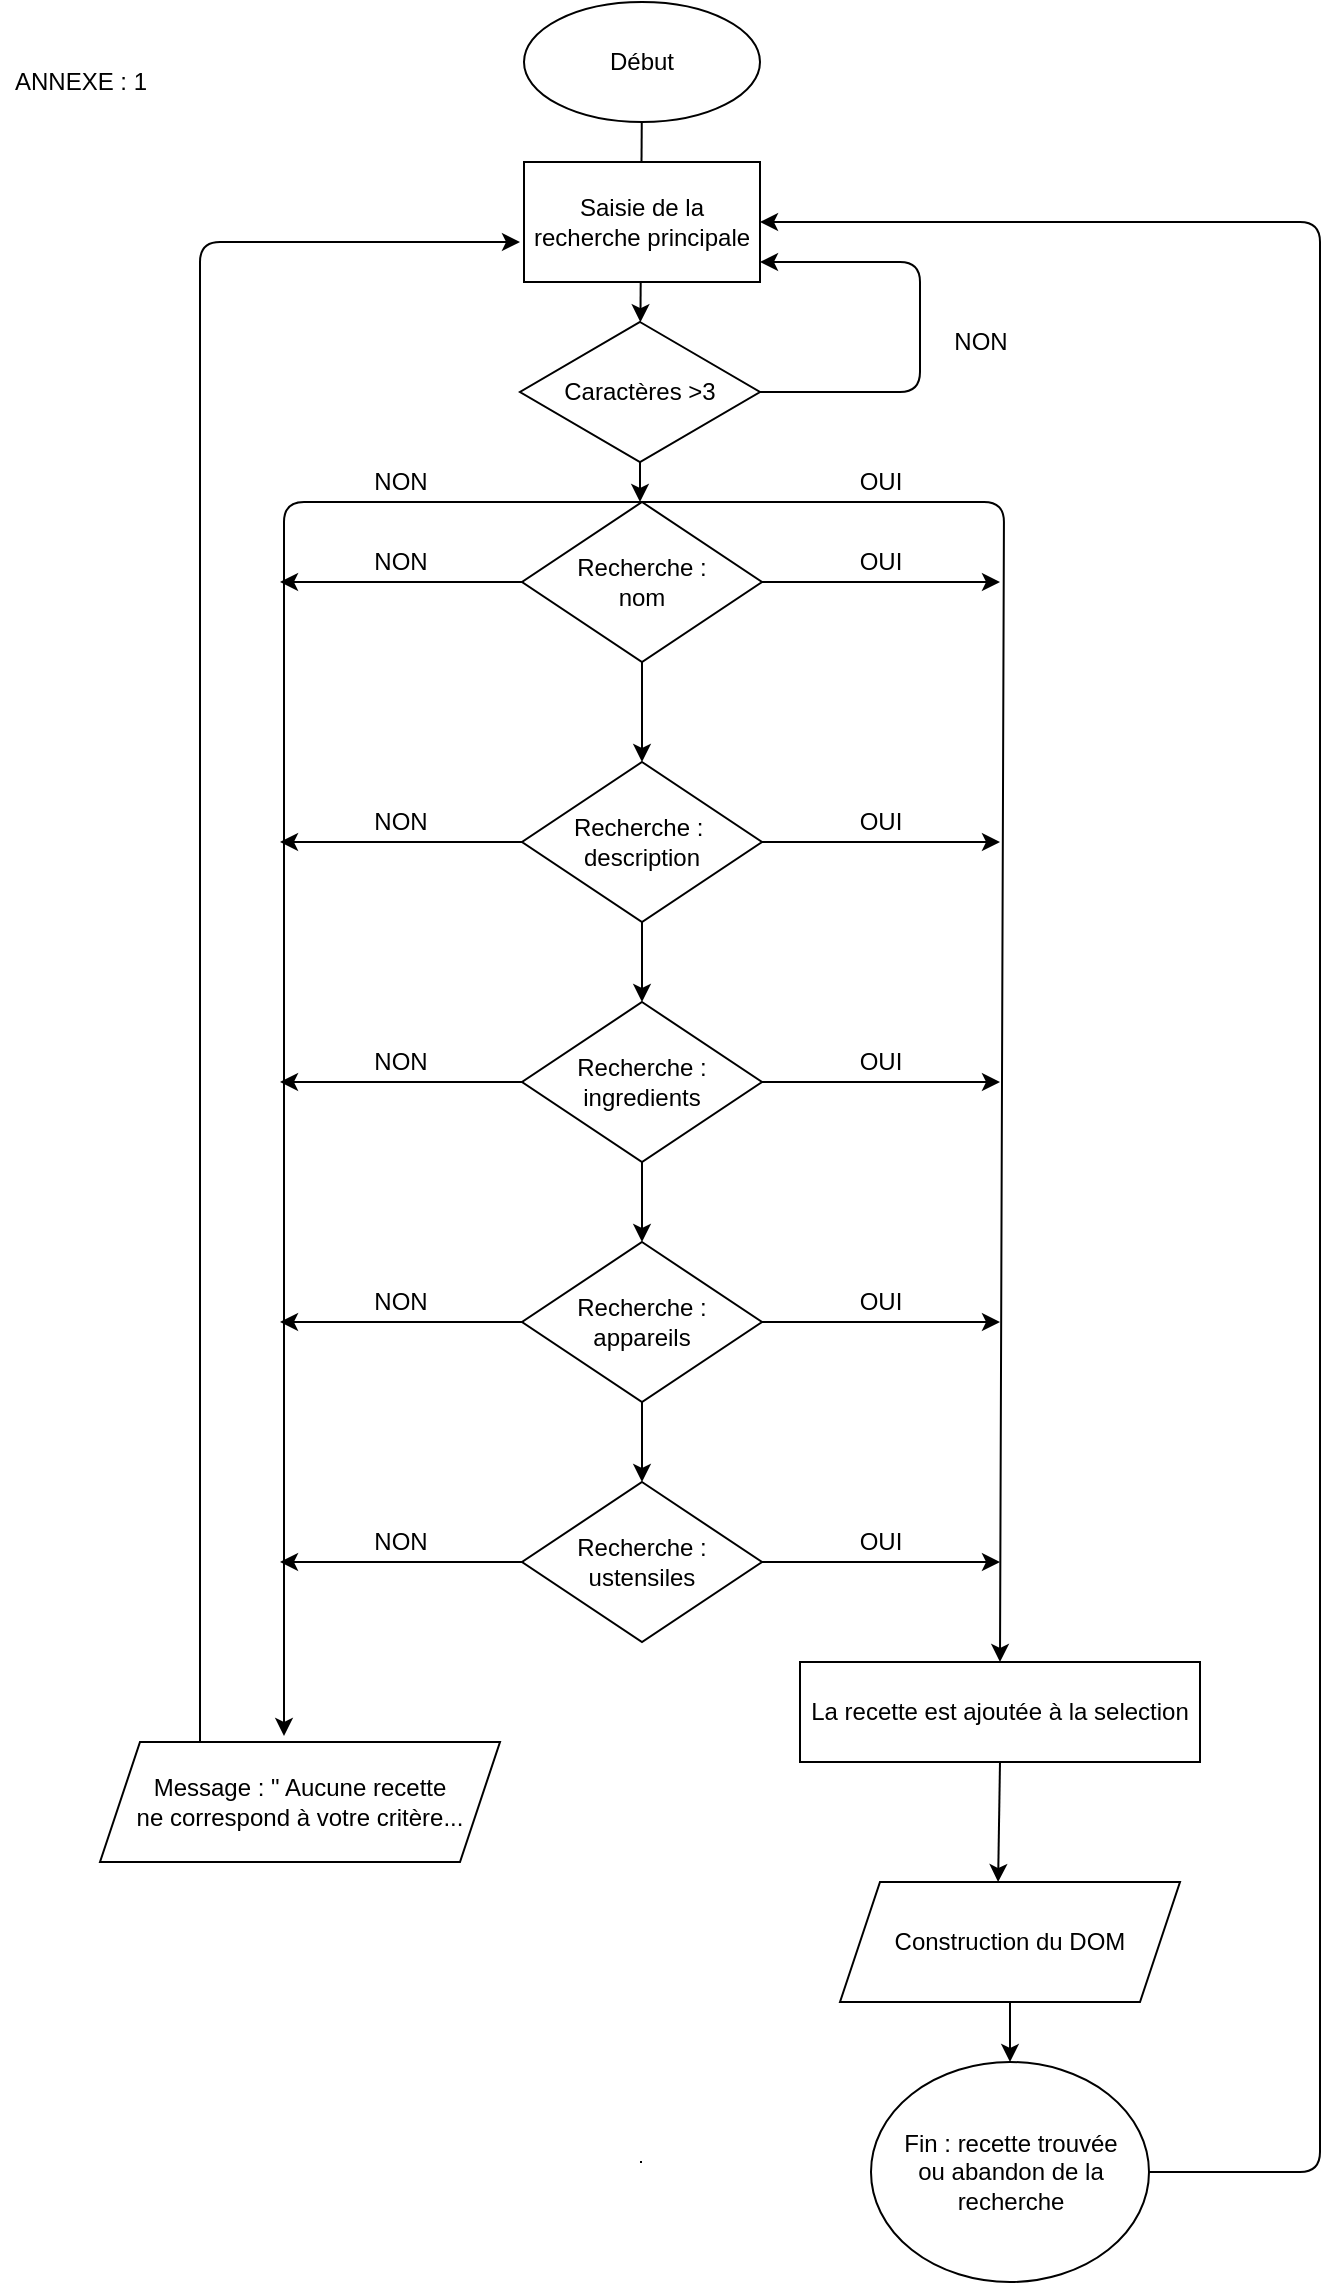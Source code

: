 <mxfile>
    <diagram id="AasLiBzB_ZhptHD53hoM" name="Page-1">
        <mxGraphModel dx="1455" dy="782" grid="1" gridSize="10" guides="1" tooltips="1" connect="1" arrows="1" fold="1" page="1" pageScale="1" pageWidth="827" pageHeight="1169" math="0" shadow="0">
            <root>
                <mxCell id="1xAknrsnmkyv6gJPhe-h-0"/>
                <mxCell id="1xAknrsnmkyv6gJPhe-h-1" parent="1xAknrsnmkyv6gJPhe-h-0"/>
                <mxCell id="0os1_4NHSH444q40NuUL-3" value="" style="edgeStyle=none;html=1;" parent="1xAknrsnmkyv6gJPhe-h-1" source="1xAknrsnmkyv6gJPhe-h-3" target="1xAknrsnmkyv6gJPhe-h-6" edge="1">
                    <mxGeometry relative="1" as="geometry"/>
                </mxCell>
                <mxCell id="1xAknrsnmkyv6gJPhe-h-3" value="Début" style="ellipse;whiteSpace=wrap;html=1;" parent="1xAknrsnmkyv6gJPhe-h-1" vertex="1">
                    <mxGeometry x="362" width="118" height="60" as="geometry"/>
                </mxCell>
                <mxCell id="1xAknrsnmkyv6gJPhe-h-4" value="Saisie de la recherche principale" style="whiteSpace=wrap;html=1;" parent="1xAknrsnmkyv6gJPhe-h-1" vertex="1">
                    <mxGeometry x="362" y="80" width="118" height="60" as="geometry"/>
                </mxCell>
                <mxCell id="0os1_4NHSH444q40NuUL-42" style="edgeStyle=none;html=1;exitX=0.5;exitY=1;exitDx=0;exitDy=0;entryX=0.5;entryY=0;entryDx=0;entryDy=0;" parent="1xAknrsnmkyv6gJPhe-h-1" source="1xAknrsnmkyv6gJPhe-h-6" edge="1">
                    <mxGeometry relative="1" as="geometry">
                        <mxPoint x="420" y="250" as="targetPoint"/>
                    </mxGeometry>
                </mxCell>
                <mxCell id="29" style="edgeStyle=none;html=1;exitX=1;exitY=0.5;exitDx=0;exitDy=0;" parent="1xAknrsnmkyv6gJPhe-h-1" source="1xAknrsnmkyv6gJPhe-h-6" edge="1">
                    <mxGeometry relative="1" as="geometry">
                        <mxPoint x="480" y="130" as="targetPoint"/>
                        <Array as="points">
                            <mxPoint x="560" y="195"/>
                            <mxPoint x="560" y="130"/>
                        </Array>
                    </mxGeometry>
                </mxCell>
                <mxCell id="1xAknrsnmkyv6gJPhe-h-6" value="Caractères &amp;gt;3" style="rhombus;whiteSpace=wrap;html=1;" parent="1xAknrsnmkyv6gJPhe-h-1" vertex="1">
                    <mxGeometry x="360" y="160" width="120" height="70" as="geometry"/>
                </mxCell>
                <mxCell id="0os1_4NHSH444q40NuUL-27" value="" style="edgeStyle=none;html=1;" parent="1xAknrsnmkyv6gJPhe-h-1" target="0os1_4NHSH444q40NuUL-26" edge="1">
                    <mxGeometry relative="1" as="geometry">
                        <mxPoint x="420.397" y="329.731" as="sourcePoint"/>
                    </mxGeometry>
                </mxCell>
                <mxCell id="42" style="edgeStyle=none;html=1;entryX=0.46;entryY=-0.05;entryDx=0;entryDy=0;entryPerimeter=0;exitX=0.5;exitY=0;exitDx=0;exitDy=0;" edge="1" parent="1xAknrsnmkyv6gJPhe-h-1" source="0os1_4NHSH444q40NuUL-26" target="31">
                    <mxGeometry relative="1" as="geometry">
                        <mxPoint x="410" y="240" as="sourcePoint"/>
                        <Array as="points">
                            <mxPoint x="242" y="250"/>
                        </Array>
                    </mxGeometry>
                </mxCell>
                <mxCell id="0os1_4NHSH444q40NuUL-17" value="NON" style="text;html=1;align=center;verticalAlign=middle;resizable=0;points=[];autosize=1;strokeColor=none;fillColor=none;" parent="1xAknrsnmkyv6gJPhe-h-1" vertex="1">
                    <mxGeometry x="570" y="160" width="40" height="20" as="geometry"/>
                </mxCell>
                <mxCell id="0os1_4NHSH444q40NuUL-56" style="edgeStyle=none;html=1;exitX=0.5;exitY=0;exitDx=0;exitDy=0;entryX=0.5;entryY=0;entryDx=0;entryDy=0;" parent="1xAknrsnmkyv6gJPhe-h-1" source="0os1_4NHSH444q40NuUL-26" target="0os1_4NHSH444q40NuUL-38" edge="1">
                    <mxGeometry relative="1" as="geometry">
                        <mxPoint x="600" y="850" as="targetPoint"/>
                        <Array as="points">
                            <mxPoint x="500" y="250"/>
                            <mxPoint x="602" y="250"/>
                        </Array>
                        <mxPoint x="420" y="240" as="sourcePoint"/>
                    </mxGeometry>
                </mxCell>
                <mxCell id="1" style="edgeStyle=none;html=1;exitX=0.5;exitY=1;exitDx=0;exitDy=0;entryX=0.5;entryY=0;entryDx=0;entryDy=0;" parent="1xAknrsnmkyv6gJPhe-h-1" source="0os1_4NHSH444q40NuUL-26" target="0os1_4NHSH444q40NuUL-28" edge="1">
                    <mxGeometry relative="1" as="geometry"/>
                </mxCell>
                <mxCell id="6" style="edgeStyle=none;html=1;exitX=1;exitY=0.5;exitDx=0;exitDy=0;" parent="1xAknrsnmkyv6gJPhe-h-1" source="0os1_4NHSH444q40NuUL-26" edge="1">
                    <mxGeometry relative="1" as="geometry">
                        <mxPoint x="600" y="290" as="targetPoint"/>
                    </mxGeometry>
                </mxCell>
                <mxCell id="50" style="edgeStyle=none;html=1;exitX=0;exitY=0.5;exitDx=0;exitDy=0;" edge="1" parent="1xAknrsnmkyv6gJPhe-h-1" source="0os1_4NHSH444q40NuUL-26">
                    <mxGeometry relative="1" as="geometry">
                        <mxPoint x="240" y="290" as="targetPoint"/>
                    </mxGeometry>
                </mxCell>
                <mxCell id="0os1_4NHSH444q40NuUL-26" value="Recherche :&lt;br&gt;nom" style="rhombus;whiteSpace=wrap;html=1;" parent="1xAknrsnmkyv6gJPhe-h-1" vertex="1">
                    <mxGeometry x="361" y="250" width="120" height="80" as="geometry"/>
                </mxCell>
                <mxCell id="0os1_4NHSH444q40NuUL-57" style="edgeStyle=none;html=1;exitX=1;exitY=0.5;exitDx=0;exitDy=0;" parent="1xAknrsnmkyv6gJPhe-h-1" source="0os1_4NHSH444q40NuUL-28" edge="1">
                    <mxGeometry relative="1" as="geometry">
                        <mxPoint x="600" y="420" as="targetPoint"/>
                    </mxGeometry>
                </mxCell>
                <mxCell id="2" style="edgeStyle=none;html=1;exitX=0.5;exitY=1;exitDx=0;exitDy=0;" parent="1xAknrsnmkyv6gJPhe-h-1" source="0os1_4NHSH444q40NuUL-28" target="0os1_4NHSH444q40NuUL-32" edge="1">
                    <mxGeometry relative="1" as="geometry"/>
                </mxCell>
                <mxCell id="40" style="edgeStyle=none;html=1;exitX=0;exitY=0.5;exitDx=0;exitDy=0;" edge="1" parent="1xAknrsnmkyv6gJPhe-h-1" source="0os1_4NHSH444q40NuUL-28">
                    <mxGeometry relative="1" as="geometry">
                        <mxPoint x="240" y="420" as="targetPoint"/>
                    </mxGeometry>
                </mxCell>
                <mxCell id="0os1_4NHSH444q40NuUL-28" value="Recherche :&amp;nbsp;&lt;br&gt;description" style="rhombus;whiteSpace=wrap;html=1;" parent="1xAknrsnmkyv6gJPhe-h-1" vertex="1">
                    <mxGeometry x="361" y="380" width="120" height="80" as="geometry"/>
                </mxCell>
                <mxCell id="0os1_4NHSH444q40NuUL-58" style="edgeStyle=none;html=1;exitX=1;exitY=0.5;exitDx=0;exitDy=0;" parent="1xAknrsnmkyv6gJPhe-h-1" source="0os1_4NHSH444q40NuUL-32" edge="1">
                    <mxGeometry relative="1" as="geometry">
                        <mxPoint x="600" y="540" as="targetPoint"/>
                    </mxGeometry>
                </mxCell>
                <mxCell id="3" style="edgeStyle=none;html=1;exitX=0.5;exitY=1;exitDx=0;exitDy=0;entryX=0.5;entryY=0;entryDx=0;entryDy=0;" parent="1xAknrsnmkyv6gJPhe-h-1" source="0os1_4NHSH444q40NuUL-32" target="0os1_4NHSH444q40NuUL-34" edge="1">
                    <mxGeometry relative="1" as="geometry"/>
                </mxCell>
                <mxCell id="39" style="edgeStyle=none;html=1;exitX=0;exitY=0.5;exitDx=0;exitDy=0;" edge="1" parent="1xAknrsnmkyv6gJPhe-h-1" source="0os1_4NHSH444q40NuUL-32">
                    <mxGeometry relative="1" as="geometry">
                        <mxPoint x="240" y="540" as="targetPoint"/>
                    </mxGeometry>
                </mxCell>
                <mxCell id="0os1_4NHSH444q40NuUL-32" value="Recherche :&lt;br&gt;ingredients" style="rhombus;whiteSpace=wrap;html=1;" parent="1xAknrsnmkyv6gJPhe-h-1" vertex="1">
                    <mxGeometry x="361" y="500" width="120" height="80" as="geometry"/>
                </mxCell>
                <mxCell id="4" style="edgeStyle=none;html=1;exitX=0.5;exitY=1;exitDx=0;exitDy=0;" parent="1xAknrsnmkyv6gJPhe-h-1" source="0os1_4NHSH444q40NuUL-34" target="0os1_4NHSH444q40NuUL-36" edge="1">
                    <mxGeometry relative="1" as="geometry"/>
                </mxCell>
                <mxCell id="38" style="edgeStyle=none;html=1;exitX=0;exitY=0.5;exitDx=0;exitDy=0;" edge="1" parent="1xAknrsnmkyv6gJPhe-h-1" source="0os1_4NHSH444q40NuUL-34">
                    <mxGeometry relative="1" as="geometry">
                        <mxPoint x="240" y="660" as="targetPoint"/>
                    </mxGeometry>
                </mxCell>
                <mxCell id="58" style="edgeStyle=none;html=1;exitX=1;exitY=0.5;exitDx=0;exitDy=0;" edge="1" parent="1xAknrsnmkyv6gJPhe-h-1" source="0os1_4NHSH444q40NuUL-34">
                    <mxGeometry relative="1" as="geometry">
                        <mxPoint x="600" y="660" as="targetPoint"/>
                    </mxGeometry>
                </mxCell>
                <mxCell id="0os1_4NHSH444q40NuUL-34" value="Recherche :&lt;br&gt;appareils" style="rhombus;whiteSpace=wrap;html=1;" parent="1xAknrsnmkyv6gJPhe-h-1" vertex="1">
                    <mxGeometry x="361" y="620" width="120" height="80" as="geometry"/>
                </mxCell>
                <mxCell id="47" style="edgeStyle=none;html=1;exitX=0;exitY=0.5;exitDx=0;exitDy=0;" edge="1" parent="1xAknrsnmkyv6gJPhe-h-1" source="0os1_4NHSH444q40NuUL-36">
                    <mxGeometry relative="1" as="geometry">
                        <mxPoint x="240" y="780" as="targetPoint"/>
                    </mxGeometry>
                </mxCell>
                <mxCell id="59" style="edgeStyle=none;html=1;exitX=1;exitY=0.5;exitDx=0;exitDy=0;" edge="1" parent="1xAknrsnmkyv6gJPhe-h-1" source="0os1_4NHSH444q40NuUL-36">
                    <mxGeometry relative="1" as="geometry">
                        <mxPoint x="600" y="780" as="targetPoint"/>
                    </mxGeometry>
                </mxCell>
                <mxCell id="0os1_4NHSH444q40NuUL-36" value="Recherche :&lt;br&gt;ustensiles" style="rhombus;whiteSpace=wrap;html=1;" parent="1xAknrsnmkyv6gJPhe-h-1" vertex="1">
                    <mxGeometry x="361" y="740" width="120" height="80" as="geometry"/>
                </mxCell>
                <mxCell id="63" style="edgeStyle=none;html=1;exitX=0.5;exitY=1;exitDx=0;exitDy=0;entryX=0.465;entryY=0;entryDx=0;entryDy=0;entryPerimeter=0;" edge="1" parent="1xAknrsnmkyv6gJPhe-h-1" source="0os1_4NHSH444q40NuUL-38" target="23">
                    <mxGeometry relative="1" as="geometry"/>
                </mxCell>
                <mxCell id="0os1_4NHSH444q40NuUL-38" value="La recette est ajoutée à la selection" style="whiteSpace=wrap;html=1;" parent="1xAknrsnmkyv6gJPhe-h-1" vertex="1">
                    <mxGeometry x="500" y="830" width="200" height="50" as="geometry"/>
                </mxCell>
                <mxCell id="62" style="edgeStyle=none;html=1;exitX=1;exitY=0.5;exitDx=0;exitDy=0;entryX=1;entryY=0.5;entryDx=0;entryDy=0;" edge="1" parent="1xAknrsnmkyv6gJPhe-h-1" source="0os1_4NHSH444q40NuUL-41" target="1xAknrsnmkyv6gJPhe-h-4">
                    <mxGeometry relative="1" as="geometry">
                        <mxPoint x="760" y="100" as="targetPoint"/>
                        <Array as="points">
                            <mxPoint x="760" y="1085"/>
                            <mxPoint x="760" y="110"/>
                        </Array>
                    </mxGeometry>
                </mxCell>
                <mxCell id="0os1_4NHSH444q40NuUL-41" value="Fin : recette trouvée&lt;br&gt;ou abandon de la recherche" style="ellipse;whiteSpace=wrap;html=1;" parent="1xAknrsnmkyv6gJPhe-h-1" vertex="1">
                    <mxGeometry x="535.5" y="1030" width="139" height="110" as="geometry"/>
                </mxCell>
                <mxCell id="0os1_4NHSH444q40NuUL-61" value="OUI" style="text;html=1;align=center;verticalAlign=middle;resizable=0;points=[];autosize=1;strokeColor=none;fillColor=none;" parent="1xAknrsnmkyv6gJPhe-h-1" vertex="1">
                    <mxGeometry x="520" y="270" width="40" height="20" as="geometry"/>
                </mxCell>
                <mxCell id="0os1_4NHSH444q40NuUL-62" value="OUI" style="text;html=1;align=center;verticalAlign=middle;resizable=0;points=[];autosize=1;strokeColor=none;fillColor=none;" parent="1xAknrsnmkyv6gJPhe-h-1" vertex="1">
                    <mxGeometry x="520" y="230" width="40" height="20" as="geometry"/>
                </mxCell>
                <mxCell id="0os1_4NHSH444q40NuUL-64" value="OUI" style="text;html=1;align=center;verticalAlign=middle;resizable=0;points=[];autosize=1;strokeColor=none;fillColor=none;" parent="1xAknrsnmkyv6gJPhe-h-1" vertex="1">
                    <mxGeometry x="520" y="520" width="40" height="20" as="geometry"/>
                </mxCell>
                <mxCell id="0os1_4NHSH444q40NuUL-65" value="OUI" style="text;html=1;align=center;verticalAlign=middle;resizable=0;points=[];autosize=1;strokeColor=none;fillColor=none;" parent="1xAknrsnmkyv6gJPhe-h-1" vertex="1">
                    <mxGeometry x="520" y="640" width="40" height="20" as="geometry"/>
                </mxCell>
                <mxCell id="0os1_4NHSH444q40NuUL-66" value="OUI" style="text;html=1;align=center;verticalAlign=middle;resizable=0;points=[];autosize=1;strokeColor=none;fillColor=none;" parent="1xAknrsnmkyv6gJPhe-h-1" vertex="1">
                    <mxGeometry x="520" y="760" width="40" height="20" as="geometry"/>
                </mxCell>
                <mxCell id="7" value="OUI" style="text;html=1;align=center;verticalAlign=middle;resizable=0;points=[];autosize=1;strokeColor=none;fillColor=none;" parent="1xAknrsnmkyv6gJPhe-h-1" vertex="1">
                    <mxGeometry x="520" y="400" width="40" height="20" as="geometry"/>
                </mxCell>
                <mxCell id="10" value="" style="edgeStyle=none;html=1;entryX=0.5;entryY=0;entryDx=0;entryDy=0;endArrow=none;" parent="1xAknrsnmkyv6gJPhe-h-1" edge="1">
                    <mxGeometry relative="1" as="geometry">
                        <mxPoint x="420" y="1080" as="sourcePoint"/>
                        <mxPoint x="421" y="1080" as="targetPoint"/>
                    </mxGeometry>
                </mxCell>
                <mxCell id="12" value="NON" style="text;html=1;align=center;verticalAlign=middle;resizable=0;points=[];autosize=1;strokeColor=none;fillColor=none;" parent="1xAknrsnmkyv6gJPhe-h-1" vertex="1">
                    <mxGeometry x="280" y="760" width="40" height="20" as="geometry"/>
                </mxCell>
                <mxCell id="61" style="edgeStyle=none;html=1;exitX=0.5;exitY=1;exitDx=0;exitDy=0;entryX=0.5;entryY=0;entryDx=0;entryDy=0;" edge="1" parent="1xAknrsnmkyv6gJPhe-h-1" source="23" target="0os1_4NHSH444q40NuUL-41">
                    <mxGeometry relative="1" as="geometry"/>
                </mxCell>
                <mxCell id="23" value="Construction du DOM" style="shape=parallelogram;perimeter=parallelogramPerimeter;whiteSpace=wrap;html=1;fixedSize=1;" parent="1xAknrsnmkyv6gJPhe-h-1" vertex="1">
                    <mxGeometry x="520" y="940" width="170" height="60" as="geometry"/>
                </mxCell>
                <mxCell id="28" value="ANNEXE : 1" style="text;html=1;align=center;verticalAlign=middle;resizable=0;points=[];autosize=1;strokeColor=none;fillColor=none;" parent="1xAknrsnmkyv6gJPhe-h-1" vertex="1">
                    <mxGeometry x="100" y="30" width="80" height="20" as="geometry"/>
                </mxCell>
                <mxCell id="48" style="edgeStyle=none;html=1;exitX=0.25;exitY=0;exitDx=0;exitDy=0;" edge="1" parent="1xAknrsnmkyv6gJPhe-h-1" source="31">
                    <mxGeometry relative="1" as="geometry">
                        <mxPoint x="360" y="120" as="targetPoint"/>
                        <Array as="points">
                            <mxPoint x="200" y="120"/>
                        </Array>
                    </mxGeometry>
                </mxCell>
                <mxCell id="31" value="&lt;span&gt;&amp;nbsp;Message : &quot; Aucune recette&amp;nbsp;&lt;/span&gt;&lt;br&gt;&lt;span&gt;ne correspond à votre critère...&lt;/span&gt;" style="shape=parallelogram;perimeter=parallelogramPerimeter;whiteSpace=wrap;html=1;fixedSize=1;" vertex="1" parent="1xAknrsnmkyv6gJPhe-h-1">
                    <mxGeometry x="150" y="870" width="200" height="60" as="geometry"/>
                </mxCell>
                <mxCell id="43" value="NON" style="text;html=1;align=center;verticalAlign=middle;resizable=0;points=[];autosize=1;strokeColor=none;fillColor=none;" vertex="1" parent="1xAknrsnmkyv6gJPhe-h-1">
                    <mxGeometry x="280" y="640" width="40" height="20" as="geometry"/>
                </mxCell>
                <mxCell id="44" value="NON" style="text;html=1;align=center;verticalAlign=middle;resizable=0;points=[];autosize=1;strokeColor=none;fillColor=none;" vertex="1" parent="1xAknrsnmkyv6gJPhe-h-1">
                    <mxGeometry x="280" y="520" width="40" height="20" as="geometry"/>
                </mxCell>
                <mxCell id="45" value="NON" style="text;html=1;align=center;verticalAlign=middle;resizable=0;points=[];autosize=1;strokeColor=none;fillColor=none;" vertex="1" parent="1xAknrsnmkyv6gJPhe-h-1">
                    <mxGeometry x="280" y="400" width="40" height="20" as="geometry"/>
                </mxCell>
                <mxCell id="46" value="NON" style="text;html=1;align=center;verticalAlign=middle;resizable=0;points=[];autosize=1;strokeColor=none;fillColor=none;" vertex="1" parent="1xAknrsnmkyv6gJPhe-h-1">
                    <mxGeometry x="280" y="230" width="40" height="20" as="geometry"/>
                </mxCell>
                <mxCell id="51" value="NON" style="text;html=1;align=center;verticalAlign=middle;resizable=0;points=[];autosize=1;strokeColor=none;fillColor=none;" vertex="1" parent="1xAknrsnmkyv6gJPhe-h-1">
                    <mxGeometry x="280" y="270" width="40" height="20" as="geometry"/>
                </mxCell>
            </root>
        </mxGraphModel>
    </diagram>
</mxfile>